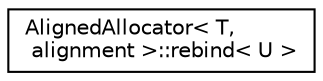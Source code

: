 digraph "Graphical Class Hierarchy"
{
  edge [fontname="Helvetica",fontsize="10",labelfontname="Helvetica",labelfontsize="10"];
  node [fontname="Helvetica",fontsize="10",shape=record];
  rankdir="LR";
  Node1 [label="AlignedAllocator\< T,\l alignment \>::rebind\< U \>",height=0.2,width=0.4,color="black", fillcolor="white", style="filled",URL="$structAlignedAllocator_1_1rebind.html"];
}
